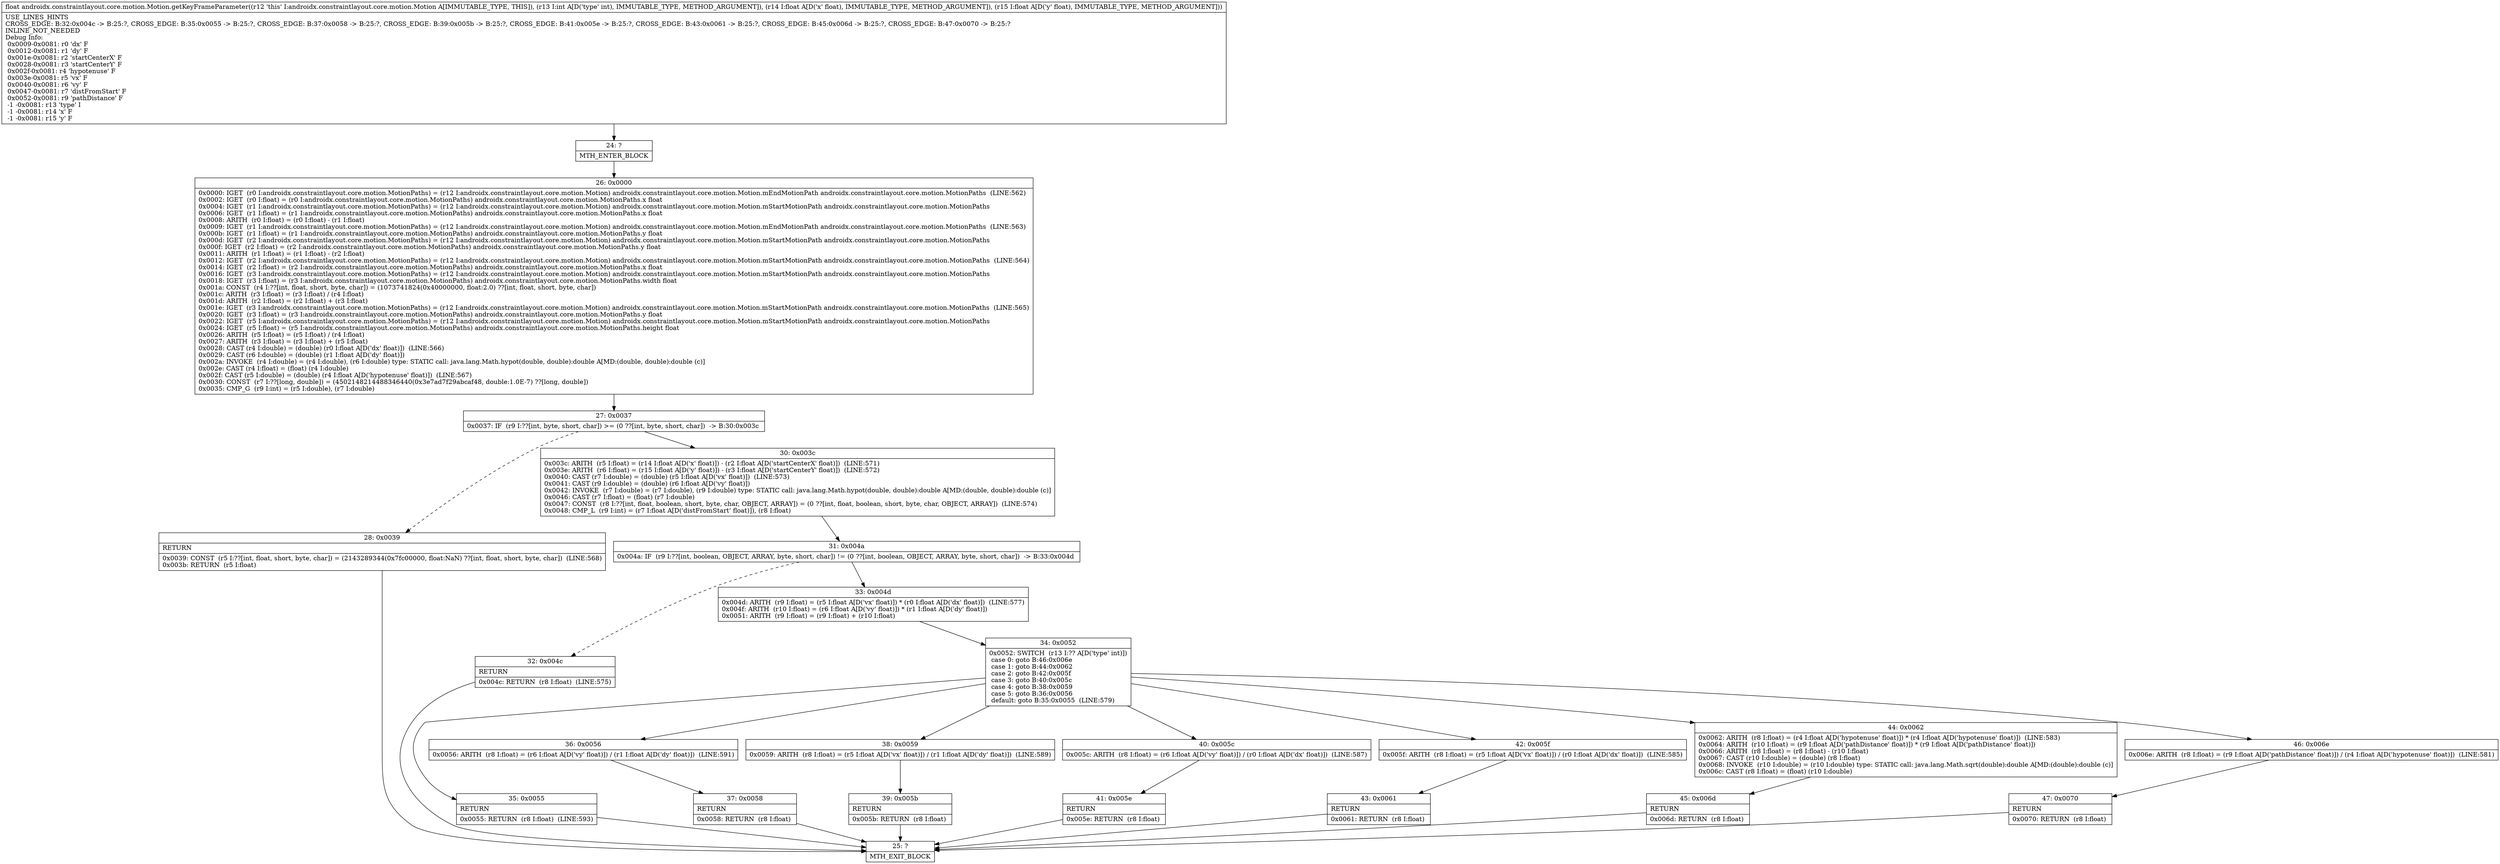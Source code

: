 digraph "CFG forandroidx.constraintlayout.core.motion.Motion.getKeyFrameParameter(IFF)F" {
Node_24 [shape=record,label="{24\:\ ?|MTH_ENTER_BLOCK\l}"];
Node_26 [shape=record,label="{26\:\ 0x0000|0x0000: IGET  (r0 I:androidx.constraintlayout.core.motion.MotionPaths) = (r12 I:androidx.constraintlayout.core.motion.Motion) androidx.constraintlayout.core.motion.Motion.mEndMotionPath androidx.constraintlayout.core.motion.MotionPaths  (LINE:562)\l0x0002: IGET  (r0 I:float) = (r0 I:androidx.constraintlayout.core.motion.MotionPaths) androidx.constraintlayout.core.motion.MotionPaths.x float \l0x0004: IGET  (r1 I:androidx.constraintlayout.core.motion.MotionPaths) = (r12 I:androidx.constraintlayout.core.motion.Motion) androidx.constraintlayout.core.motion.Motion.mStartMotionPath androidx.constraintlayout.core.motion.MotionPaths \l0x0006: IGET  (r1 I:float) = (r1 I:androidx.constraintlayout.core.motion.MotionPaths) androidx.constraintlayout.core.motion.MotionPaths.x float \l0x0008: ARITH  (r0 I:float) = (r0 I:float) \- (r1 I:float) \l0x0009: IGET  (r1 I:androidx.constraintlayout.core.motion.MotionPaths) = (r12 I:androidx.constraintlayout.core.motion.Motion) androidx.constraintlayout.core.motion.Motion.mEndMotionPath androidx.constraintlayout.core.motion.MotionPaths  (LINE:563)\l0x000b: IGET  (r1 I:float) = (r1 I:androidx.constraintlayout.core.motion.MotionPaths) androidx.constraintlayout.core.motion.MotionPaths.y float \l0x000d: IGET  (r2 I:androidx.constraintlayout.core.motion.MotionPaths) = (r12 I:androidx.constraintlayout.core.motion.Motion) androidx.constraintlayout.core.motion.Motion.mStartMotionPath androidx.constraintlayout.core.motion.MotionPaths \l0x000f: IGET  (r2 I:float) = (r2 I:androidx.constraintlayout.core.motion.MotionPaths) androidx.constraintlayout.core.motion.MotionPaths.y float \l0x0011: ARITH  (r1 I:float) = (r1 I:float) \- (r2 I:float) \l0x0012: IGET  (r2 I:androidx.constraintlayout.core.motion.MotionPaths) = (r12 I:androidx.constraintlayout.core.motion.Motion) androidx.constraintlayout.core.motion.Motion.mStartMotionPath androidx.constraintlayout.core.motion.MotionPaths  (LINE:564)\l0x0014: IGET  (r2 I:float) = (r2 I:androidx.constraintlayout.core.motion.MotionPaths) androidx.constraintlayout.core.motion.MotionPaths.x float \l0x0016: IGET  (r3 I:androidx.constraintlayout.core.motion.MotionPaths) = (r12 I:androidx.constraintlayout.core.motion.Motion) androidx.constraintlayout.core.motion.Motion.mStartMotionPath androidx.constraintlayout.core.motion.MotionPaths \l0x0018: IGET  (r3 I:float) = (r3 I:androidx.constraintlayout.core.motion.MotionPaths) androidx.constraintlayout.core.motion.MotionPaths.width float \l0x001a: CONST  (r4 I:??[int, float, short, byte, char]) = (1073741824(0x40000000, float:2.0) ??[int, float, short, byte, char]) \l0x001c: ARITH  (r3 I:float) = (r3 I:float) \/ (r4 I:float) \l0x001d: ARITH  (r2 I:float) = (r2 I:float) + (r3 I:float) \l0x001e: IGET  (r3 I:androidx.constraintlayout.core.motion.MotionPaths) = (r12 I:androidx.constraintlayout.core.motion.Motion) androidx.constraintlayout.core.motion.Motion.mStartMotionPath androidx.constraintlayout.core.motion.MotionPaths  (LINE:565)\l0x0020: IGET  (r3 I:float) = (r3 I:androidx.constraintlayout.core.motion.MotionPaths) androidx.constraintlayout.core.motion.MotionPaths.y float \l0x0022: IGET  (r5 I:androidx.constraintlayout.core.motion.MotionPaths) = (r12 I:androidx.constraintlayout.core.motion.Motion) androidx.constraintlayout.core.motion.Motion.mStartMotionPath androidx.constraintlayout.core.motion.MotionPaths \l0x0024: IGET  (r5 I:float) = (r5 I:androidx.constraintlayout.core.motion.MotionPaths) androidx.constraintlayout.core.motion.MotionPaths.height float \l0x0026: ARITH  (r5 I:float) = (r5 I:float) \/ (r4 I:float) \l0x0027: ARITH  (r3 I:float) = (r3 I:float) + (r5 I:float) \l0x0028: CAST (r4 I:double) = (double) (r0 I:float A[D('dx' float)])  (LINE:566)\l0x0029: CAST (r6 I:double) = (double) (r1 I:float A[D('dy' float)]) \l0x002a: INVOKE  (r4 I:double) = (r4 I:double), (r6 I:double) type: STATIC call: java.lang.Math.hypot(double, double):double A[MD:(double, double):double (c)]\l0x002e: CAST (r4 I:float) = (float) (r4 I:double) \l0x002f: CAST (r5 I:double) = (double) (r4 I:float A[D('hypotenuse' float)])  (LINE:567)\l0x0030: CONST  (r7 I:??[long, double]) = (4502148214488346440(0x3e7ad7f29abcaf48, double:1.0E\-7) ??[long, double]) \l0x0035: CMP_G  (r9 I:int) = (r5 I:double), (r7 I:double) \l}"];
Node_27 [shape=record,label="{27\:\ 0x0037|0x0037: IF  (r9 I:??[int, byte, short, char]) \>= (0 ??[int, byte, short, char])  \-\> B:30:0x003c \l}"];
Node_28 [shape=record,label="{28\:\ 0x0039|RETURN\l|0x0039: CONST  (r5 I:??[int, float, short, byte, char]) = (2143289344(0x7fc00000, float:NaN) ??[int, float, short, byte, char])  (LINE:568)\l0x003b: RETURN  (r5 I:float) \l}"];
Node_25 [shape=record,label="{25\:\ ?|MTH_EXIT_BLOCK\l}"];
Node_30 [shape=record,label="{30\:\ 0x003c|0x003c: ARITH  (r5 I:float) = (r14 I:float A[D('x' float)]) \- (r2 I:float A[D('startCenterX' float)])  (LINE:571)\l0x003e: ARITH  (r6 I:float) = (r15 I:float A[D('y' float)]) \- (r3 I:float A[D('startCenterY' float)])  (LINE:572)\l0x0040: CAST (r7 I:double) = (double) (r5 I:float A[D('vx' float)])  (LINE:573)\l0x0041: CAST (r9 I:double) = (double) (r6 I:float A[D('vy' float)]) \l0x0042: INVOKE  (r7 I:double) = (r7 I:double), (r9 I:double) type: STATIC call: java.lang.Math.hypot(double, double):double A[MD:(double, double):double (c)]\l0x0046: CAST (r7 I:float) = (float) (r7 I:double) \l0x0047: CONST  (r8 I:??[int, float, boolean, short, byte, char, OBJECT, ARRAY]) = (0 ??[int, float, boolean, short, byte, char, OBJECT, ARRAY])  (LINE:574)\l0x0048: CMP_L  (r9 I:int) = (r7 I:float A[D('distFromStart' float)]), (r8 I:float) \l}"];
Node_31 [shape=record,label="{31\:\ 0x004a|0x004a: IF  (r9 I:??[int, boolean, OBJECT, ARRAY, byte, short, char]) != (0 ??[int, boolean, OBJECT, ARRAY, byte, short, char])  \-\> B:33:0x004d \l}"];
Node_32 [shape=record,label="{32\:\ 0x004c|RETURN\l|0x004c: RETURN  (r8 I:float)  (LINE:575)\l}"];
Node_33 [shape=record,label="{33\:\ 0x004d|0x004d: ARITH  (r9 I:float) = (r5 I:float A[D('vx' float)]) * (r0 I:float A[D('dx' float)])  (LINE:577)\l0x004f: ARITH  (r10 I:float) = (r6 I:float A[D('vy' float)]) * (r1 I:float A[D('dy' float)]) \l0x0051: ARITH  (r9 I:float) = (r9 I:float) + (r10 I:float) \l}"];
Node_34 [shape=record,label="{34\:\ 0x0052|0x0052: SWITCH  (r13 I:?? A[D('type' int)])\l case 0: goto B:46:0x006e\l case 1: goto B:44:0x0062\l case 2: goto B:42:0x005f\l case 3: goto B:40:0x005c\l case 4: goto B:38:0x0059\l case 5: goto B:36:0x0056\l default: goto B:35:0x0055  (LINE:579)\l}"];
Node_35 [shape=record,label="{35\:\ 0x0055|RETURN\l|0x0055: RETURN  (r8 I:float)  (LINE:593)\l}"];
Node_36 [shape=record,label="{36\:\ 0x0056|0x0056: ARITH  (r8 I:float) = (r6 I:float A[D('vy' float)]) \/ (r1 I:float A[D('dy' float)])  (LINE:591)\l}"];
Node_37 [shape=record,label="{37\:\ 0x0058|RETURN\l|0x0058: RETURN  (r8 I:float) \l}"];
Node_38 [shape=record,label="{38\:\ 0x0059|0x0059: ARITH  (r8 I:float) = (r5 I:float A[D('vx' float)]) \/ (r1 I:float A[D('dy' float)])  (LINE:589)\l}"];
Node_39 [shape=record,label="{39\:\ 0x005b|RETURN\l|0x005b: RETURN  (r8 I:float) \l}"];
Node_40 [shape=record,label="{40\:\ 0x005c|0x005c: ARITH  (r8 I:float) = (r6 I:float A[D('vy' float)]) \/ (r0 I:float A[D('dx' float)])  (LINE:587)\l}"];
Node_41 [shape=record,label="{41\:\ 0x005e|RETURN\l|0x005e: RETURN  (r8 I:float) \l}"];
Node_42 [shape=record,label="{42\:\ 0x005f|0x005f: ARITH  (r8 I:float) = (r5 I:float A[D('vx' float)]) \/ (r0 I:float A[D('dx' float)])  (LINE:585)\l}"];
Node_43 [shape=record,label="{43\:\ 0x0061|RETURN\l|0x0061: RETURN  (r8 I:float) \l}"];
Node_44 [shape=record,label="{44\:\ 0x0062|0x0062: ARITH  (r8 I:float) = (r4 I:float A[D('hypotenuse' float)]) * (r4 I:float A[D('hypotenuse' float)])  (LINE:583)\l0x0064: ARITH  (r10 I:float) = (r9 I:float A[D('pathDistance' float)]) * (r9 I:float A[D('pathDistance' float)]) \l0x0066: ARITH  (r8 I:float) = (r8 I:float) \- (r10 I:float) \l0x0067: CAST (r10 I:double) = (double) (r8 I:float) \l0x0068: INVOKE  (r10 I:double) = (r10 I:double) type: STATIC call: java.lang.Math.sqrt(double):double A[MD:(double):double (c)]\l0x006c: CAST (r8 I:float) = (float) (r10 I:double) \l}"];
Node_45 [shape=record,label="{45\:\ 0x006d|RETURN\l|0x006d: RETURN  (r8 I:float) \l}"];
Node_46 [shape=record,label="{46\:\ 0x006e|0x006e: ARITH  (r8 I:float) = (r9 I:float A[D('pathDistance' float)]) \/ (r4 I:float A[D('hypotenuse' float)])  (LINE:581)\l}"];
Node_47 [shape=record,label="{47\:\ 0x0070|RETURN\l|0x0070: RETURN  (r8 I:float) \l}"];
MethodNode[shape=record,label="{float androidx.constraintlayout.core.motion.Motion.getKeyFrameParameter((r12 'this' I:androidx.constraintlayout.core.motion.Motion A[IMMUTABLE_TYPE, THIS]), (r13 I:int A[D('type' int), IMMUTABLE_TYPE, METHOD_ARGUMENT]), (r14 I:float A[D('x' float), IMMUTABLE_TYPE, METHOD_ARGUMENT]), (r15 I:float A[D('y' float), IMMUTABLE_TYPE, METHOD_ARGUMENT]))  | USE_LINES_HINTS\lCROSS_EDGE: B:32:0x004c \-\> B:25:?, CROSS_EDGE: B:35:0x0055 \-\> B:25:?, CROSS_EDGE: B:37:0x0058 \-\> B:25:?, CROSS_EDGE: B:39:0x005b \-\> B:25:?, CROSS_EDGE: B:41:0x005e \-\> B:25:?, CROSS_EDGE: B:43:0x0061 \-\> B:25:?, CROSS_EDGE: B:45:0x006d \-\> B:25:?, CROSS_EDGE: B:47:0x0070 \-\> B:25:?\lINLINE_NOT_NEEDED\lDebug Info:\l  0x0009\-0x0081: r0 'dx' F\l  0x0012\-0x0081: r1 'dy' F\l  0x001e\-0x0081: r2 'startCenterX' F\l  0x0028\-0x0081: r3 'startCenterY' F\l  0x002f\-0x0081: r4 'hypotenuse' F\l  0x003e\-0x0081: r5 'vx' F\l  0x0040\-0x0081: r6 'vy' F\l  0x0047\-0x0081: r7 'distFromStart' F\l  0x0052\-0x0081: r9 'pathDistance' F\l  \-1 \-0x0081: r13 'type' I\l  \-1 \-0x0081: r14 'x' F\l  \-1 \-0x0081: r15 'y' F\l}"];
MethodNode -> Node_24;Node_24 -> Node_26;
Node_26 -> Node_27;
Node_27 -> Node_28[style=dashed];
Node_27 -> Node_30;
Node_28 -> Node_25;
Node_30 -> Node_31;
Node_31 -> Node_32[style=dashed];
Node_31 -> Node_33;
Node_32 -> Node_25;
Node_33 -> Node_34;
Node_34 -> Node_35;
Node_34 -> Node_36;
Node_34 -> Node_38;
Node_34 -> Node_40;
Node_34 -> Node_42;
Node_34 -> Node_44;
Node_34 -> Node_46;
Node_35 -> Node_25;
Node_36 -> Node_37;
Node_37 -> Node_25;
Node_38 -> Node_39;
Node_39 -> Node_25;
Node_40 -> Node_41;
Node_41 -> Node_25;
Node_42 -> Node_43;
Node_43 -> Node_25;
Node_44 -> Node_45;
Node_45 -> Node_25;
Node_46 -> Node_47;
Node_47 -> Node_25;
}

